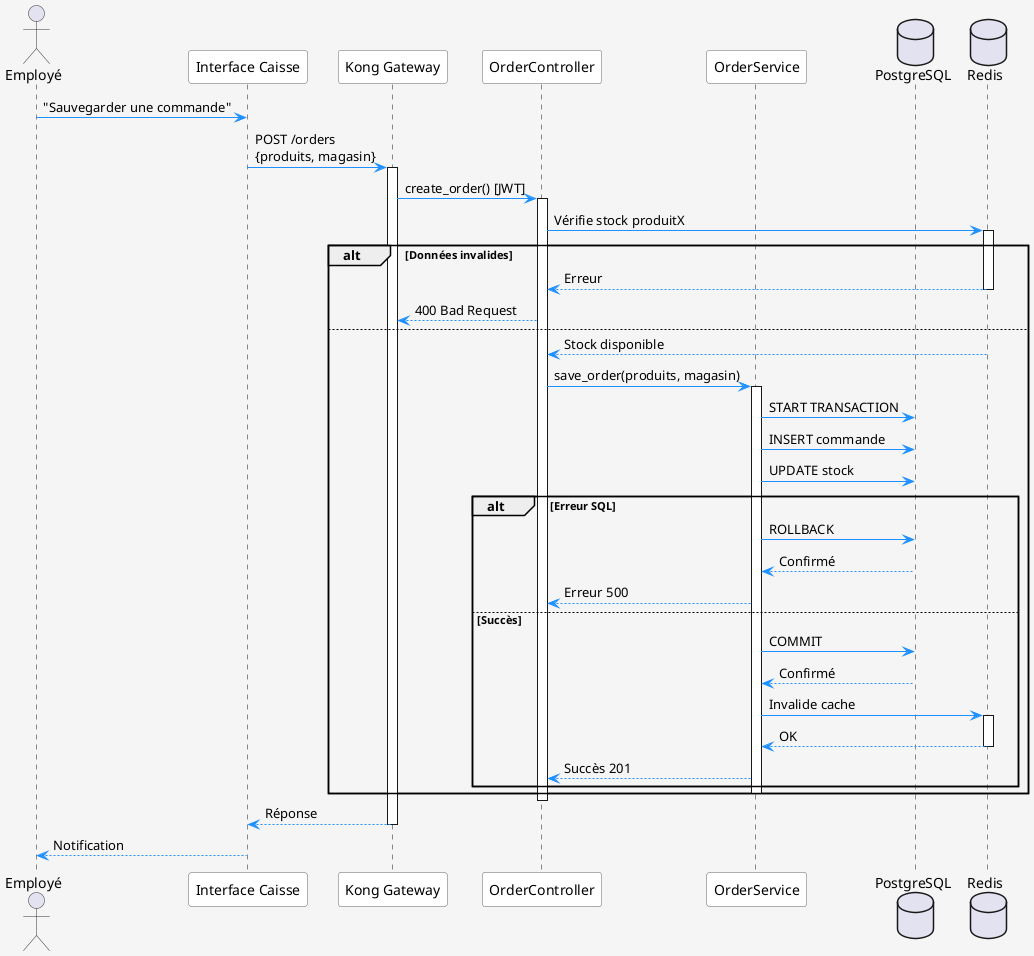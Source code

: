 @startuml Sauvegarder une commande

skinparam {
    BackgroundColor #F5F5F5
    ActorBorderColor #333
    ParticipantBackgroundColor #FFFFFF
    ParticipantBorderColor #666
    ArrowColor #1E90FF
    SequenceMessageAlign reverse
}

actor "Employé" as ge
participant "Interface Caisse" as in
participant "Kong Gateway" as api
participant "OrderController" as co
participant "OrderService" as se
database "PostgreSQL" as db
database "Redis" as cache

ge -> in : "Sauvegarder une commande"
in -> api : POST /orders\n{produits, magasin}
activate api
api -> co : create_order() [JWT]
activate co

co -> cache : Vérifie stock produitX
activate cache
alt Données invalides
    cache --> co : Erreur
    deactivate cache
    co --> api : 400 Bad Request
else
    cache --> co : Stock disponible
    deactivate cache
    co -> se : save_order(produits, magasin)
    activate se

    se -> db : START TRANSACTION
    se -> db : INSERT commande
    se -> db : UPDATE stock
    alt Erreur SQL
        se -> db : ROLLBACK
        db --> se : Confirmé
        se --> co : Erreur 500
    else Succès
        se -> db : COMMIT
        db --> se : Confirmé
        se -> cache : Invalide cache
        activate cache
        cache --> se : OK
        deactivate cache
        se --> co : Succès 201
    end
    deactivate se
end

deactivate co
api --> in : Réponse
deactivate api
in --> ge : Notification
deactivate in

@enduml